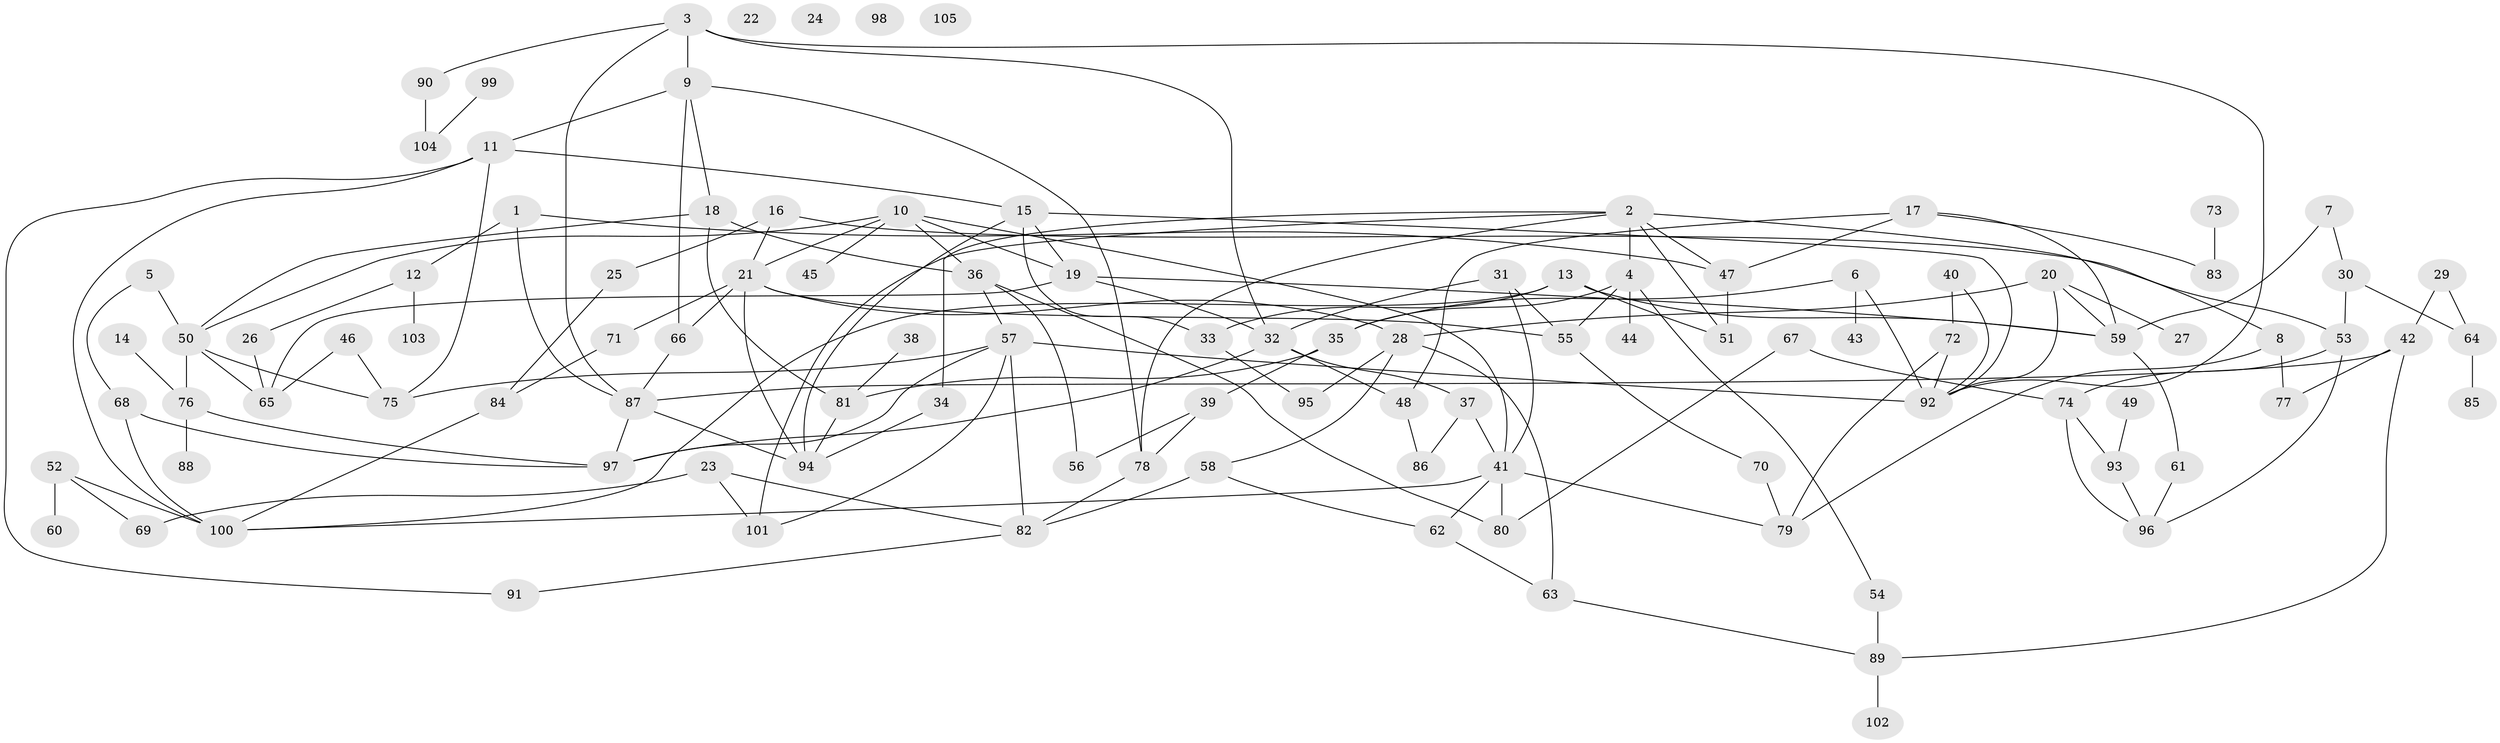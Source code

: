 // coarse degree distribution, {9: 0.07692307692307693, 4: 0.1794871794871795, 3: 0.15384615384615385, 5: 0.10256410256410256, 7: 0.07692307692307693, 6: 0.07692307692307693, 8: 0.10256410256410256, 12: 0.02564102564102564, 2: 0.10256410256410256, 1: 0.10256410256410256}
// Generated by graph-tools (version 1.1) at 2025/48/03/04/25 22:48:24]
// undirected, 105 vertices, 165 edges
graph export_dot {
  node [color=gray90,style=filled];
  1;
  2;
  3;
  4;
  5;
  6;
  7;
  8;
  9;
  10;
  11;
  12;
  13;
  14;
  15;
  16;
  17;
  18;
  19;
  20;
  21;
  22;
  23;
  24;
  25;
  26;
  27;
  28;
  29;
  30;
  31;
  32;
  33;
  34;
  35;
  36;
  37;
  38;
  39;
  40;
  41;
  42;
  43;
  44;
  45;
  46;
  47;
  48;
  49;
  50;
  51;
  52;
  53;
  54;
  55;
  56;
  57;
  58;
  59;
  60;
  61;
  62;
  63;
  64;
  65;
  66;
  67;
  68;
  69;
  70;
  71;
  72;
  73;
  74;
  75;
  76;
  77;
  78;
  79;
  80;
  81;
  82;
  83;
  84;
  85;
  86;
  87;
  88;
  89;
  90;
  91;
  92;
  93;
  94;
  95;
  96;
  97;
  98;
  99;
  100;
  101;
  102;
  103;
  104;
  105;
  1 -- 12;
  1 -- 47;
  1 -- 87;
  2 -- 4;
  2 -- 8;
  2 -- 34;
  2 -- 47;
  2 -- 51;
  2 -- 78;
  2 -- 101;
  3 -- 9;
  3 -- 32;
  3 -- 87;
  3 -- 90;
  3 -- 92;
  4 -- 35;
  4 -- 44;
  4 -- 54;
  4 -- 55;
  5 -- 50;
  5 -- 68;
  6 -- 35;
  6 -- 43;
  6 -- 92;
  7 -- 30;
  7 -- 59;
  8 -- 77;
  8 -- 79;
  9 -- 11;
  9 -- 18;
  9 -- 66;
  9 -- 78;
  10 -- 19;
  10 -- 21;
  10 -- 36;
  10 -- 41;
  10 -- 45;
  10 -- 50;
  11 -- 15;
  11 -- 75;
  11 -- 91;
  11 -- 100;
  12 -- 26;
  12 -- 103;
  13 -- 33;
  13 -- 51;
  13 -- 59;
  13 -- 100;
  14 -- 76;
  15 -- 19;
  15 -- 33;
  15 -- 92;
  15 -- 94;
  16 -- 21;
  16 -- 25;
  16 -- 53;
  17 -- 47;
  17 -- 48;
  17 -- 59;
  17 -- 83;
  18 -- 36;
  18 -- 50;
  18 -- 81;
  19 -- 32;
  19 -- 59;
  19 -- 65;
  20 -- 27;
  20 -- 28;
  20 -- 59;
  20 -- 92;
  21 -- 28;
  21 -- 55;
  21 -- 66;
  21 -- 71;
  21 -- 94;
  23 -- 69;
  23 -- 82;
  23 -- 101;
  25 -- 84;
  26 -- 65;
  28 -- 58;
  28 -- 63;
  28 -- 95;
  29 -- 42;
  29 -- 64;
  30 -- 53;
  30 -- 64;
  31 -- 32;
  31 -- 41;
  31 -- 55;
  32 -- 37;
  32 -- 48;
  32 -- 97;
  33 -- 95;
  34 -- 94;
  35 -- 39;
  35 -- 81;
  36 -- 56;
  36 -- 57;
  36 -- 80;
  37 -- 41;
  37 -- 86;
  38 -- 81;
  39 -- 56;
  39 -- 78;
  40 -- 72;
  40 -- 92;
  41 -- 62;
  41 -- 79;
  41 -- 80;
  41 -- 100;
  42 -- 77;
  42 -- 87;
  42 -- 89;
  46 -- 65;
  46 -- 75;
  47 -- 51;
  48 -- 86;
  49 -- 93;
  50 -- 65;
  50 -- 75;
  50 -- 76;
  52 -- 60;
  52 -- 69;
  52 -- 100;
  53 -- 74;
  53 -- 96;
  54 -- 89;
  55 -- 70;
  57 -- 75;
  57 -- 82;
  57 -- 92;
  57 -- 97;
  57 -- 101;
  58 -- 62;
  58 -- 82;
  59 -- 61;
  61 -- 96;
  62 -- 63;
  63 -- 89;
  64 -- 85;
  66 -- 87;
  67 -- 74;
  67 -- 80;
  68 -- 97;
  68 -- 100;
  70 -- 79;
  71 -- 84;
  72 -- 79;
  72 -- 92;
  73 -- 83;
  74 -- 93;
  74 -- 96;
  76 -- 88;
  76 -- 97;
  78 -- 82;
  81 -- 94;
  82 -- 91;
  84 -- 100;
  87 -- 94;
  87 -- 97;
  89 -- 102;
  90 -- 104;
  93 -- 96;
  99 -- 104;
}
